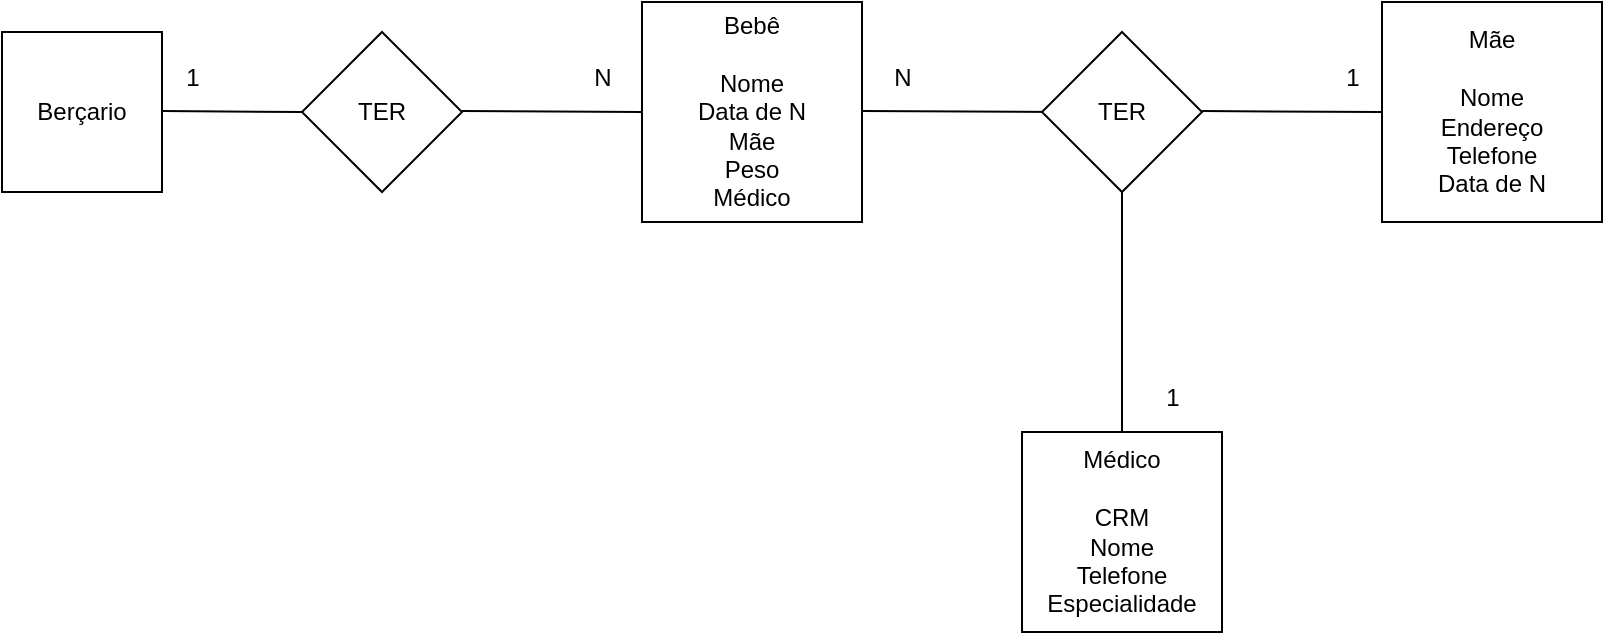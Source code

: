 <mxfile version="21.6.9" type="github">
  <diagram id="R2lEEEUBdFMjLlhIrx00" name="Page-1">
    <mxGraphModel dx="1434" dy="723" grid="1" gridSize="10" guides="1" tooltips="1" connect="1" arrows="1" fold="1" page="1" pageScale="1" pageWidth="850" pageHeight="1100" math="0" shadow="0" extFonts="Permanent Marker^https://fonts.googleapis.com/css?family=Permanent+Marker">
      <root>
        <mxCell id="0" />
        <mxCell id="1" parent="0" />
        <mxCell id="FJJPj6CCMOWU3tP7AJ2_-1" value="Berçario" style="whiteSpace=wrap;html=1;aspect=fixed;" vertex="1" parent="1">
          <mxGeometry x="10" y="90" width="80" height="80" as="geometry" />
        </mxCell>
        <mxCell id="FJJPj6CCMOWU3tP7AJ2_-2" value="" style="endArrow=none;html=1;rounded=0;" edge="1" parent="1">
          <mxGeometry relative="1" as="geometry">
            <mxPoint x="90" y="129.5" as="sourcePoint" />
            <mxPoint x="160" y="130" as="targetPoint" />
          </mxGeometry>
        </mxCell>
        <mxCell id="FJJPj6CCMOWU3tP7AJ2_-3" value="TER" style="rhombus;whiteSpace=wrap;html=1;" vertex="1" parent="1">
          <mxGeometry x="160" y="90" width="80" height="80" as="geometry" />
        </mxCell>
        <mxCell id="FJJPj6CCMOWU3tP7AJ2_-4" value="" style="endArrow=none;html=1;rounded=0;" edge="1" parent="1">
          <mxGeometry relative="1" as="geometry">
            <mxPoint x="240" y="129.5" as="sourcePoint" />
            <mxPoint x="330" y="130" as="targetPoint" />
          </mxGeometry>
        </mxCell>
        <mxCell id="FJJPj6CCMOWU3tP7AJ2_-5" value="&lt;div&gt;Bebê&lt;/div&gt;&lt;div&gt;&lt;br&gt;&lt;/div&gt;&lt;div&gt;Nome&lt;/div&gt;&lt;div&gt;Data de N&lt;/div&gt;&lt;div&gt;Mãe&lt;/div&gt;&lt;div&gt;Peso&lt;/div&gt;&lt;div&gt;Médico&lt;br&gt;&lt;/div&gt;" style="whiteSpace=wrap;html=1;aspect=fixed;" vertex="1" parent="1">
          <mxGeometry x="330" y="75" width="110" height="110" as="geometry" />
        </mxCell>
        <mxCell id="FJJPj6CCMOWU3tP7AJ2_-6" value="" style="endArrow=none;html=1;rounded=0;" edge="1" parent="1">
          <mxGeometry relative="1" as="geometry">
            <mxPoint x="440" y="129.5" as="sourcePoint" />
            <mxPoint x="540" y="130" as="targetPoint" />
          </mxGeometry>
        </mxCell>
        <mxCell id="FJJPj6CCMOWU3tP7AJ2_-7" value="TER" style="rhombus;whiteSpace=wrap;html=1;" vertex="1" parent="1">
          <mxGeometry x="530" y="90" width="80" height="80" as="geometry" />
        </mxCell>
        <mxCell id="FJJPj6CCMOWU3tP7AJ2_-8" value="" style="endArrow=none;html=1;rounded=0;" edge="1" parent="1">
          <mxGeometry relative="1" as="geometry">
            <mxPoint x="610" y="129.5" as="sourcePoint" />
            <mxPoint x="700" y="130" as="targetPoint" />
          </mxGeometry>
        </mxCell>
        <mxCell id="FJJPj6CCMOWU3tP7AJ2_-9" value="&lt;div&gt;Mãe&lt;/div&gt;&lt;div&gt;&lt;br&gt;&lt;/div&gt;&lt;div&gt;Nome&lt;/div&gt;&lt;div&gt;Endereço&lt;/div&gt;&lt;div&gt;Telefone&lt;/div&gt;&lt;div&gt;Data de N&lt;br&gt;&lt;/div&gt;" style="whiteSpace=wrap;html=1;aspect=fixed;" vertex="1" parent="1">
          <mxGeometry x="700" y="75" width="110" height="110" as="geometry" />
        </mxCell>
        <mxCell id="FJJPj6CCMOWU3tP7AJ2_-10" value="" style="endArrow=none;html=1;rounded=0;exitX=0.5;exitY=1;exitDx=0;exitDy=0;" edge="1" parent="1" source="FJJPj6CCMOWU3tP7AJ2_-7">
          <mxGeometry relative="1" as="geometry">
            <mxPoint x="520" y="230" as="sourcePoint" />
            <mxPoint x="570" y="290" as="targetPoint" />
          </mxGeometry>
        </mxCell>
        <mxCell id="FJJPj6CCMOWU3tP7AJ2_-11" value="&lt;div&gt;Médico&lt;/div&gt;&lt;div&gt;&lt;br&gt;&lt;/div&gt;&lt;div&gt;CRM&lt;/div&gt;&lt;div&gt;Nome&lt;/div&gt;&lt;div&gt;Telefone&lt;/div&gt;&lt;div&gt;Especialidade&lt;br&gt;&lt;/div&gt;" style="whiteSpace=wrap;html=1;aspect=fixed;" vertex="1" parent="1">
          <mxGeometry x="520" y="290" width="100" height="100" as="geometry" />
        </mxCell>
        <mxCell id="FJJPj6CCMOWU3tP7AJ2_-12" value="1" style="text;html=1;align=center;verticalAlign=middle;resizable=0;points=[];autosize=1;strokeColor=none;fillColor=none;" vertex="1" parent="1">
          <mxGeometry x="90" y="98" width="30" height="30" as="geometry" />
        </mxCell>
        <mxCell id="FJJPj6CCMOWU3tP7AJ2_-13" value="N" style="text;html=1;align=center;verticalAlign=middle;resizable=0;points=[];autosize=1;strokeColor=none;fillColor=none;" vertex="1" parent="1">
          <mxGeometry x="295" y="98" width="30" height="30" as="geometry" />
        </mxCell>
        <mxCell id="FJJPj6CCMOWU3tP7AJ2_-14" value="N" style="text;html=1;align=center;verticalAlign=middle;resizable=0;points=[];autosize=1;strokeColor=none;fillColor=none;" vertex="1" parent="1">
          <mxGeometry x="445" y="98" width="30" height="30" as="geometry" />
        </mxCell>
        <mxCell id="FJJPj6CCMOWU3tP7AJ2_-15" value="1" style="text;html=1;align=center;verticalAlign=middle;resizable=0;points=[];autosize=1;strokeColor=none;fillColor=none;" vertex="1" parent="1">
          <mxGeometry x="670" y="98" width="30" height="30" as="geometry" />
        </mxCell>
        <mxCell id="FJJPj6CCMOWU3tP7AJ2_-17" value="1" style="text;html=1;align=center;verticalAlign=middle;resizable=0;points=[];autosize=1;strokeColor=none;fillColor=none;" vertex="1" parent="1">
          <mxGeometry x="580" y="258" width="30" height="30" as="geometry" />
        </mxCell>
      </root>
    </mxGraphModel>
  </diagram>
</mxfile>

